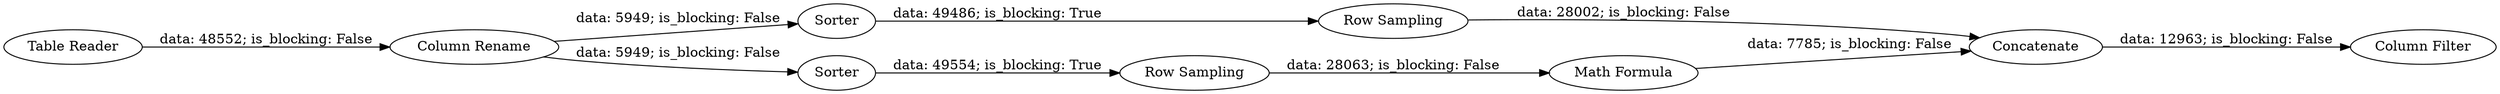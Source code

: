 digraph {
	"-5983030168685330030_32" [label="Row Sampling"]
	"-5983030168685330030_33" [label="Row Sampling"]
	"-5983030168685330030_35" [label="Math Formula"]
	"-5983030168685330030_53" [label="Column Filter"]
	"-5983030168685330030_31" [label=Sorter]
	"-5983030168685330030_27" [label=Concatenate]
	"-5983030168685330030_28" [label="Column Rename"]
	"-5983030168685330030_30" [label=Sorter]
	"-9181377208586057095_57" [label="Table Reader"]
	"-5983030168685330030_28" -> "-5983030168685330030_30" [label="data: 5949; is_blocking: False"]
	"-5983030168685330030_28" -> "-5983030168685330030_31" [label="data: 5949; is_blocking: False"]
	"-5983030168685330030_33" -> "-5983030168685330030_27" [label="data: 28002; is_blocking: False"]
	"-5983030168685330030_35" -> "-5983030168685330030_27" [label="data: 7785; is_blocking: False"]
	"-9181377208586057095_57" -> "-5983030168685330030_28" [label="data: 48552; is_blocking: False"]
	"-5983030168685330030_27" -> "-5983030168685330030_53" [label="data: 12963; is_blocking: False"]
	"-5983030168685330030_31" -> "-5983030168685330030_33" [label="data: 49486; is_blocking: True"]
	"-5983030168685330030_32" -> "-5983030168685330030_35" [label="data: 28063; is_blocking: False"]
	"-5983030168685330030_30" -> "-5983030168685330030_32" [label="data: 49554; is_blocking: True"]
	rankdir=LR
}
